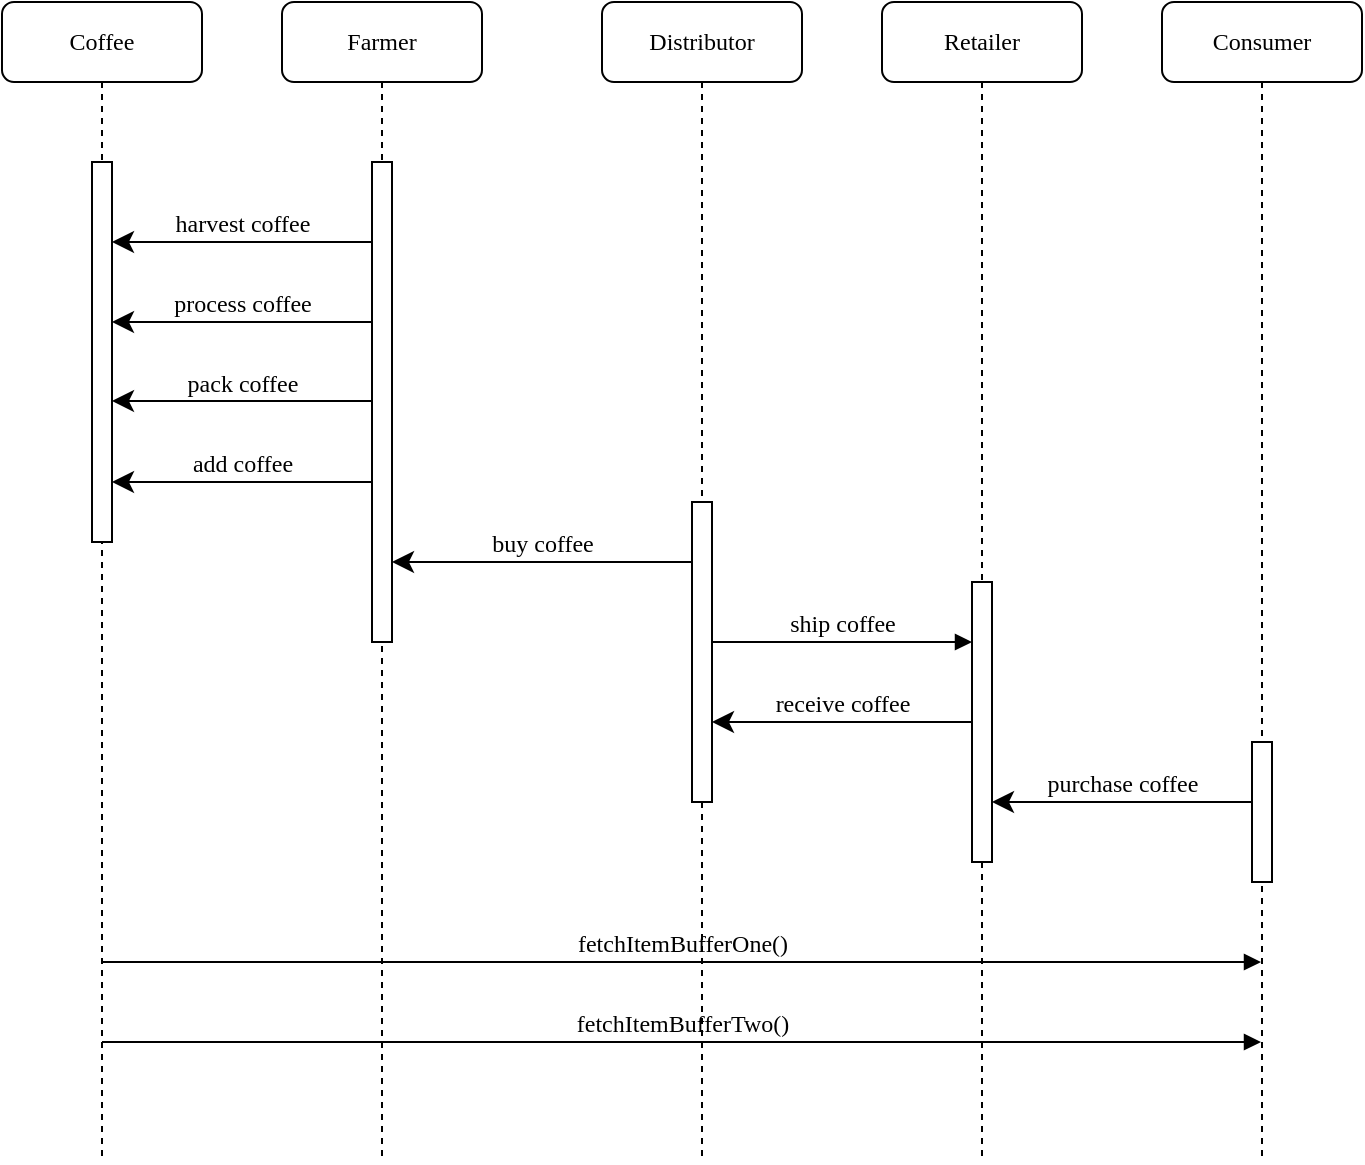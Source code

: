 <mxfile version="20.2.2" type="device"><diagram name="Page-1" id="13e1069c-82ec-6db2-03f1-153e76fe0fe0"><mxGraphModel dx="1151" dy="1372" grid="1" gridSize="10" guides="1" tooltips="1" connect="1" arrows="1" fold="1" page="1" pageScale="1" pageWidth="1100" pageHeight="850" background="none" math="0" shadow="0"><root><mxCell id="0"/><mxCell id="1" parent="0"/><mxCell id="7baba1c4bc27f4b0-2" value="Farmer" style="shape=umlLifeline;perimeter=lifelinePerimeter;whiteSpace=wrap;html=1;container=1;collapsible=0;recursiveResize=0;outlineConnect=0;rounded=1;shadow=0;comic=0;labelBackgroundColor=none;strokeWidth=1;fontFamily=Verdana;fontSize=12;align=center;" parent="1" vertex="1"><mxGeometry x="240" y="80" width="100" height="580" as="geometry"/></mxCell><mxCell id="7baba1c4bc27f4b0-10" value="" style="html=1;points=[];perimeter=orthogonalPerimeter;rounded=0;shadow=0;comic=0;labelBackgroundColor=none;strokeWidth=1;fontFamily=Verdana;fontSize=12;align=center;" parent="7baba1c4bc27f4b0-2" vertex="1"><mxGeometry x="45" y="80" width="10" height="240" as="geometry"/></mxCell><mxCell id="4-Da6MGRMdmvtVS6kXiH-2" value="harvest coffee" style="html=1;verticalAlign=bottom;endArrow=classic;endSize=8;labelBackgroundColor=none;fontFamily=Verdana;fontSize=12;edgeStyle=elbowEdgeStyle;elbow=vertical;endFill=1;" edge="1" parent="7baba1c4bc27f4b0-2"><mxGeometry relative="1" as="geometry"><mxPoint x="-85" y="120" as="targetPoint"/><Array as="points"><mxPoint x="-10" y="120"/><mxPoint x="20" y="120"/></Array><mxPoint x="45" y="120" as="sourcePoint"/></mxGeometry></mxCell><mxCell id="4-Da6MGRMdmvtVS6kXiH-4" value="pack coffee" style="html=1;verticalAlign=bottom;endArrow=classic;endSize=8;labelBackgroundColor=none;fontFamily=Verdana;fontSize=12;edgeStyle=elbowEdgeStyle;elbow=vertical;endFill=1;" edge="1" parent="7baba1c4bc27f4b0-2"><mxGeometry relative="1" as="geometry"><mxPoint x="-85" y="199.5" as="targetPoint"/><Array as="points"><mxPoint x="-10" y="199.5"/><mxPoint x="20" y="199.5"/></Array><mxPoint x="45" y="199.5" as="sourcePoint"/></mxGeometry></mxCell><mxCell id="4-Da6MGRMdmvtVS6kXiH-11" value="fetchItemBufferOne()" style="html=1;verticalAlign=bottom;endArrow=block;labelBackgroundColor=none;fontFamily=Verdana;fontSize=12;edgeStyle=elbowEdgeStyle;elbow=vertical;" edge="1" parent="7baba1c4bc27f4b0-2" target="7baba1c4bc27f4b0-5"><mxGeometry relative="1" as="geometry"><mxPoint x="-90" y="480" as="sourcePoint"/><mxPoint x="40" y="480" as="targetPoint"/></mxGeometry></mxCell><mxCell id="7baba1c4bc27f4b0-3" value="Distributor" style="shape=umlLifeline;perimeter=lifelinePerimeter;whiteSpace=wrap;html=1;container=1;collapsible=0;recursiveResize=0;outlineConnect=0;rounded=1;shadow=0;comic=0;labelBackgroundColor=none;strokeWidth=1;fontFamily=Verdana;fontSize=12;align=center;" parent="1" vertex="1"><mxGeometry x="400" y="80" width="100" height="580" as="geometry"/></mxCell><mxCell id="7baba1c4bc27f4b0-13" value="" style="html=1;points=[];perimeter=orthogonalPerimeter;rounded=0;shadow=0;comic=0;labelBackgroundColor=none;strokeWidth=1;fontFamily=Verdana;fontSize=12;align=center;" parent="7baba1c4bc27f4b0-3" vertex="1"><mxGeometry x="45" y="250" width="10" height="150" as="geometry"/></mxCell><mxCell id="4-Da6MGRMdmvtVS6kXiH-6" value="buy coffee" style="html=1;verticalAlign=bottom;endArrow=classic;endSize=8;labelBackgroundColor=none;fontFamily=Verdana;fontSize=12;edgeStyle=elbowEdgeStyle;elbow=vertical;endFill=1;" edge="1" parent="7baba1c4bc27f4b0-3"><mxGeometry relative="1" as="geometry"><mxPoint x="-105" y="280" as="targetPoint"/><Array as="points"><mxPoint x="-30" y="280"/><mxPoint y="280"/></Array><mxPoint x="45" y="280" as="sourcePoint"/></mxGeometry></mxCell><mxCell id="4-Da6MGRMdmvtVS6kXiH-7" value="ship coffee" style="html=1;verticalAlign=bottom;endArrow=block;entryX=0;entryY=0;labelBackgroundColor=none;fontFamily=Verdana;fontSize=12;edgeStyle=elbowEdgeStyle;elbow=vertical;" edge="1" parent="7baba1c4bc27f4b0-3"><mxGeometry relative="1" as="geometry"><mxPoint x="55" y="320" as="sourcePoint"/><mxPoint x="185" y="320" as="targetPoint"/></mxGeometry></mxCell><mxCell id="7baba1c4bc27f4b0-4" value="Retailer" style="shape=umlLifeline;perimeter=lifelinePerimeter;whiteSpace=wrap;html=1;container=1;collapsible=0;recursiveResize=0;outlineConnect=0;rounded=1;shadow=0;comic=0;labelBackgroundColor=none;strokeWidth=1;fontFamily=Verdana;fontSize=12;align=center;" parent="1" vertex="1"><mxGeometry x="540" y="80" width="100" height="580" as="geometry"/></mxCell><mxCell id="7baba1c4bc27f4b0-5" value="Consumer" style="shape=umlLifeline;perimeter=lifelinePerimeter;whiteSpace=wrap;html=1;container=1;collapsible=0;recursiveResize=0;outlineConnect=0;rounded=1;shadow=0;comic=0;labelBackgroundColor=none;strokeWidth=1;fontFamily=Verdana;fontSize=12;align=center;" parent="1" vertex="1"><mxGeometry x="680" y="80" width="100" height="580" as="geometry"/></mxCell><mxCell id="7baba1c4bc27f4b0-19" value="" style="html=1;points=[];perimeter=orthogonalPerimeter;rounded=0;shadow=0;comic=0;labelBackgroundColor=none;strokeWidth=1;fontFamily=Verdana;fontSize=12;align=center;" parent="7baba1c4bc27f4b0-5" vertex="1"><mxGeometry x="45" y="370" width="10" height="70" as="geometry"/></mxCell><mxCell id="4-Da6MGRMdmvtVS6kXiH-10" value="purchase coffee" style="html=1;verticalAlign=bottom;endArrow=classic;endSize=8;labelBackgroundColor=none;fontFamily=Verdana;fontSize=12;edgeStyle=elbowEdgeStyle;elbow=vertical;endFill=1;" edge="1" parent="7baba1c4bc27f4b0-5"><mxGeometry relative="1" as="geometry"><mxPoint x="-85" y="400" as="targetPoint"/><Array as="points"><mxPoint x="-10" y="400"/><mxPoint x="20" y="400"/></Array><mxPoint x="45" y="400" as="sourcePoint"/></mxGeometry></mxCell><mxCell id="7baba1c4bc27f4b0-8" value="Coffee" style="shape=umlLifeline;perimeter=lifelinePerimeter;whiteSpace=wrap;html=1;container=1;collapsible=0;recursiveResize=0;outlineConnect=0;rounded=1;shadow=0;comic=0;labelBackgroundColor=none;strokeWidth=1;fontFamily=Verdana;fontSize=12;align=center;" parent="1" vertex="1"><mxGeometry x="100" y="80" width="100" height="580" as="geometry"/></mxCell><mxCell id="7baba1c4bc27f4b0-9" value="" style="html=1;points=[];perimeter=orthogonalPerimeter;rounded=0;shadow=0;comic=0;labelBackgroundColor=none;strokeWidth=1;fontFamily=Verdana;fontSize=12;align=center;" parent="7baba1c4bc27f4b0-8" vertex="1"><mxGeometry x="45" y="80" width="10" height="190" as="geometry"/></mxCell><mxCell id="4-Da6MGRMdmvtVS6kXiH-3" value="process coffee" style="html=1;verticalAlign=bottom;endArrow=classic;endSize=8;labelBackgroundColor=none;fontFamily=Verdana;fontSize=12;edgeStyle=elbowEdgeStyle;elbow=vertical;endFill=1;" edge="1" parent="7baba1c4bc27f4b0-8"><mxGeometry relative="1" as="geometry"><mxPoint x="55" y="160" as="targetPoint"/><Array as="points"><mxPoint x="130" y="160"/><mxPoint x="160" y="160"/></Array><mxPoint x="185" y="160" as="sourcePoint"/></mxGeometry></mxCell><mxCell id="4-Da6MGRMdmvtVS6kXiH-5" value="add coffee" style="html=1;verticalAlign=bottom;endArrow=classic;endSize=8;labelBackgroundColor=none;fontFamily=Verdana;fontSize=12;edgeStyle=elbowEdgeStyle;elbow=vertical;endFill=1;" edge="1" parent="7baba1c4bc27f4b0-8"><mxGeometry relative="1" as="geometry"><mxPoint x="55" y="240" as="targetPoint"/><Array as="points"><mxPoint x="130" y="240"/><mxPoint x="160" y="240"/></Array><mxPoint x="185" y="240" as="sourcePoint"/></mxGeometry></mxCell><mxCell id="7baba1c4bc27f4b0-16" value="" style="html=1;points=[];perimeter=orthogonalPerimeter;rounded=0;shadow=0;comic=0;labelBackgroundColor=none;strokeWidth=1;fontFamily=Verdana;fontSize=12;align=center;" parent="1" vertex="1"><mxGeometry x="585" y="370" width="10" height="140" as="geometry"/></mxCell><mxCell id="4-Da6MGRMdmvtVS6kXiH-9" value="receive coffee" style="html=1;verticalAlign=bottom;endArrow=classic;endSize=8;labelBackgroundColor=none;fontFamily=Verdana;fontSize=12;edgeStyle=elbowEdgeStyle;elbow=vertical;endFill=1;" edge="1" parent="1"><mxGeometry relative="1" as="geometry"><mxPoint x="455" y="440" as="targetPoint"/><Array as="points"><mxPoint x="530" y="440"/><mxPoint x="560" y="440"/></Array><mxPoint x="585" y="440" as="sourcePoint"/></mxGeometry></mxCell><mxCell id="4-Da6MGRMdmvtVS6kXiH-12" value="fetchItemBufferTwo()" style="html=1;verticalAlign=bottom;endArrow=block;labelBackgroundColor=none;fontFamily=Verdana;fontSize=12;edgeStyle=elbowEdgeStyle;elbow=vertical;" edge="1" parent="1"><mxGeometry relative="1" as="geometry"><mxPoint x="150" y="600" as="sourcePoint"/><mxPoint x="729.5" y="600" as="targetPoint"/></mxGeometry></mxCell></root></mxGraphModel></diagram></mxfile>